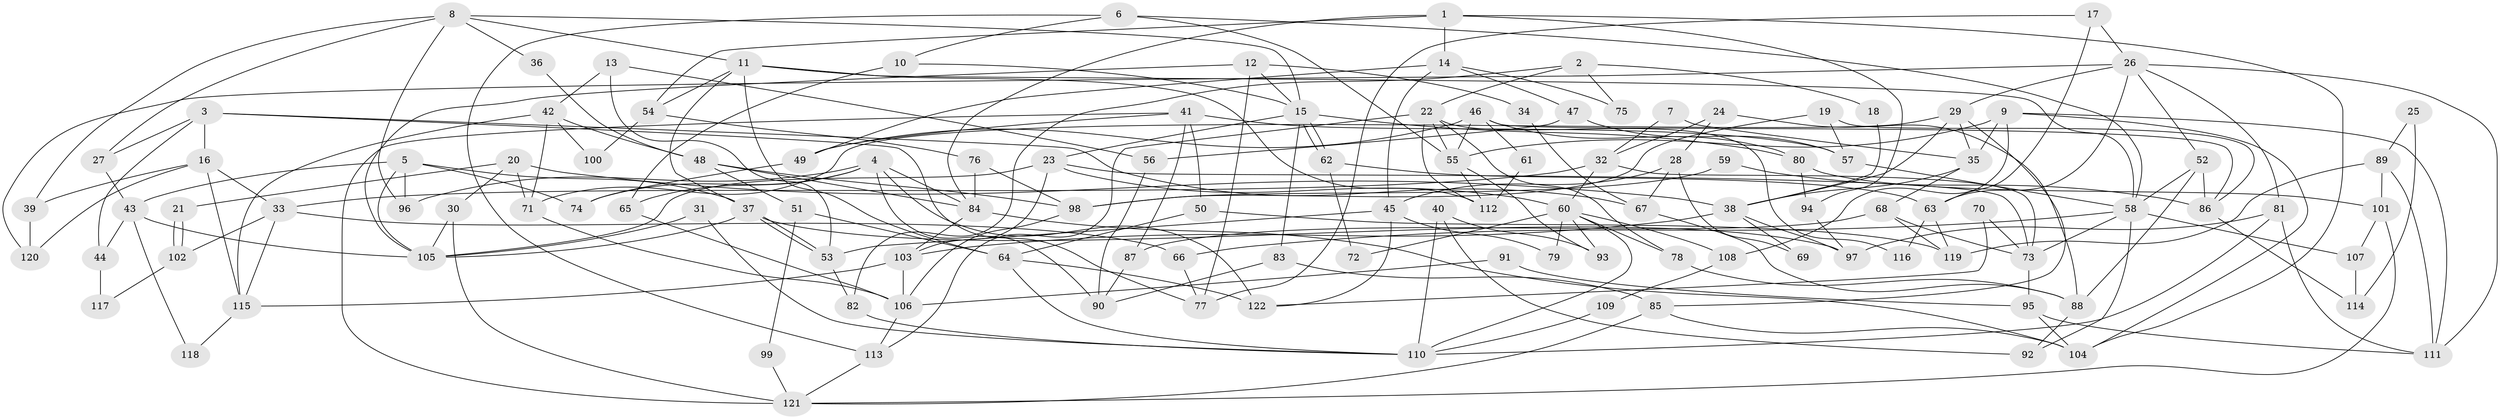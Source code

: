 // Generated by graph-tools (version 1.1) at 2025/14/03/09/25 04:14:50]
// undirected, 122 vertices, 244 edges
graph export_dot {
graph [start="1"]
  node [color=gray90,style=filled];
  1;
  2;
  3;
  4;
  5;
  6;
  7;
  8;
  9;
  10;
  11;
  12;
  13;
  14;
  15;
  16;
  17;
  18;
  19;
  20;
  21;
  22;
  23;
  24;
  25;
  26;
  27;
  28;
  29;
  30;
  31;
  32;
  33;
  34;
  35;
  36;
  37;
  38;
  39;
  40;
  41;
  42;
  43;
  44;
  45;
  46;
  47;
  48;
  49;
  50;
  51;
  52;
  53;
  54;
  55;
  56;
  57;
  58;
  59;
  60;
  61;
  62;
  63;
  64;
  65;
  66;
  67;
  68;
  69;
  70;
  71;
  72;
  73;
  74;
  75;
  76;
  77;
  78;
  79;
  80;
  81;
  82;
  83;
  84;
  85;
  86;
  87;
  88;
  89;
  90;
  91;
  92;
  93;
  94;
  95;
  96;
  97;
  98;
  99;
  100;
  101;
  102;
  103;
  104;
  105;
  106;
  107;
  108;
  109;
  110;
  111;
  112;
  113;
  114;
  115;
  116;
  117;
  118;
  119;
  120;
  121;
  122;
  1 -- 94;
  1 -- 54;
  1 -- 14;
  1 -- 84;
  1 -- 104;
  2 -- 82;
  2 -- 22;
  2 -- 18;
  2 -- 75;
  3 -- 67;
  3 -- 27;
  3 -- 16;
  3 -- 44;
  3 -- 77;
  4 -- 84;
  4 -- 90;
  4 -- 65;
  4 -- 74;
  4 -- 96;
  4 -- 122;
  5 -- 37;
  5 -- 105;
  5 -- 43;
  5 -- 74;
  5 -- 96;
  6 -- 10;
  6 -- 55;
  6 -- 58;
  6 -- 113;
  7 -- 32;
  7 -- 35;
  8 -- 15;
  8 -- 96;
  8 -- 11;
  8 -- 27;
  8 -- 36;
  8 -- 39;
  9 -- 35;
  9 -- 104;
  9 -- 55;
  9 -- 108;
  9 -- 111;
  10 -- 65;
  10 -- 15;
  11 -- 64;
  11 -- 37;
  11 -- 54;
  11 -- 58;
  11 -- 112;
  12 -- 15;
  12 -- 105;
  12 -- 34;
  12 -- 77;
  13 -- 42;
  13 -- 53;
  13 -- 56;
  14 -- 49;
  14 -- 45;
  14 -- 47;
  14 -- 75;
  15 -- 62;
  15 -- 62;
  15 -- 23;
  15 -- 80;
  15 -- 83;
  16 -- 115;
  16 -- 33;
  16 -- 39;
  16 -- 120;
  17 -- 26;
  17 -- 77;
  17 -- 63;
  18 -- 38;
  19 -- 57;
  19 -- 86;
  19 -- 98;
  20 -- 71;
  20 -- 30;
  20 -- 21;
  20 -- 38;
  21 -- 102;
  21 -- 102;
  22 -- 55;
  22 -- 113;
  22 -- 78;
  22 -- 112;
  22 -- 116;
  23 -- 103;
  23 -- 73;
  23 -- 60;
  23 -- 105;
  24 -- 32;
  24 -- 88;
  24 -- 28;
  25 -- 89;
  25 -- 114;
  26 -- 120;
  26 -- 111;
  26 -- 29;
  26 -- 52;
  26 -- 63;
  26 -- 81;
  27 -- 43;
  28 -- 45;
  28 -- 67;
  28 -- 69;
  29 -- 38;
  29 -- 35;
  29 -- 71;
  29 -- 85;
  30 -- 121;
  30 -- 105;
  31 -- 105;
  31 -- 110;
  32 -- 33;
  32 -- 73;
  32 -- 60;
  33 -- 66;
  33 -- 102;
  33 -- 115;
  34 -- 67;
  35 -- 38;
  35 -- 68;
  36 -- 48;
  37 -- 53;
  37 -- 53;
  37 -- 97;
  37 -- 105;
  38 -- 97;
  38 -- 69;
  38 -- 103;
  39 -- 120;
  40 -- 93;
  40 -- 92;
  40 -- 110;
  41 -- 57;
  41 -- 49;
  41 -- 50;
  41 -- 87;
  41 -- 121;
  42 -- 71;
  42 -- 115;
  42 -- 48;
  42 -- 100;
  43 -- 105;
  43 -- 44;
  43 -- 118;
  44 -- 117;
  45 -- 122;
  45 -- 53;
  45 -- 79;
  46 -- 80;
  46 -- 55;
  46 -- 49;
  46 -- 61;
  46 -- 86;
  47 -- 56;
  47 -- 57;
  48 -- 84;
  48 -- 51;
  48 -- 98;
  49 -- 74;
  50 -- 119;
  50 -- 64;
  51 -- 64;
  51 -- 99;
  52 -- 58;
  52 -- 86;
  52 -- 88;
  53 -- 82;
  54 -- 76;
  54 -- 100;
  55 -- 112;
  55 -- 93;
  56 -- 90;
  57 -- 58;
  58 -- 66;
  58 -- 73;
  58 -- 92;
  58 -- 107;
  59 -- 98;
  59 -- 86;
  60 -- 72;
  60 -- 78;
  60 -- 79;
  60 -- 93;
  60 -- 108;
  60 -- 110;
  61 -- 112;
  62 -- 63;
  62 -- 72;
  63 -- 116;
  63 -- 119;
  64 -- 110;
  64 -- 122;
  65 -- 106;
  66 -- 77;
  67 -- 88;
  68 -- 73;
  68 -- 87;
  68 -- 119;
  70 -- 122;
  70 -- 73;
  71 -- 106;
  73 -- 95;
  76 -- 98;
  76 -- 84;
  78 -- 88;
  80 -- 101;
  80 -- 94;
  81 -- 110;
  81 -- 97;
  81 -- 111;
  82 -- 110;
  83 -- 85;
  83 -- 90;
  84 -- 104;
  84 -- 103;
  85 -- 121;
  85 -- 104;
  86 -- 114;
  87 -- 90;
  88 -- 92;
  89 -- 111;
  89 -- 119;
  89 -- 101;
  91 -- 106;
  91 -- 95;
  94 -- 97;
  95 -- 104;
  95 -- 111;
  98 -- 106;
  99 -- 121;
  101 -- 121;
  101 -- 107;
  102 -- 117;
  103 -- 106;
  103 -- 115;
  106 -- 113;
  107 -- 114;
  108 -- 109;
  109 -- 110;
  113 -- 121;
  115 -- 118;
}
